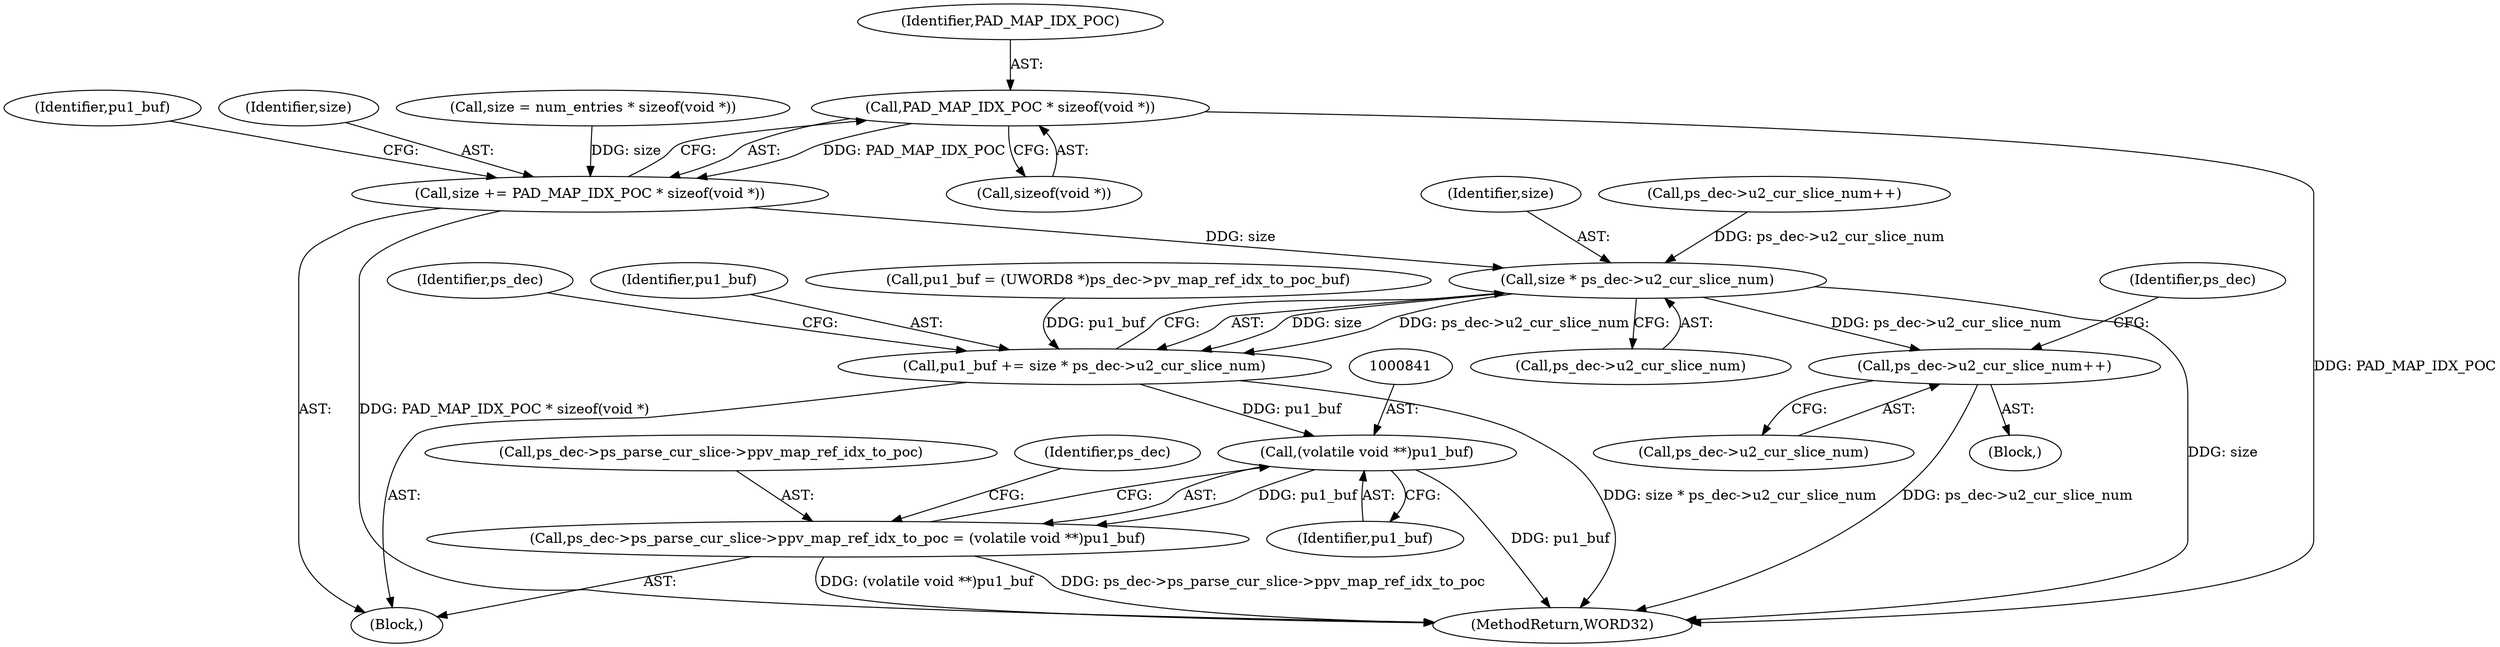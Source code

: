 digraph "0_Android_d4841f1161bdb5e13cb19e81af42437a634dd6ef@API" {
"1000816" [label="(Call,PAD_MAP_IDX_POC * sizeof(void *))"];
"1000814" [label="(Call,size += PAD_MAP_IDX_POC * sizeof(void *))"];
"1000829" [label="(Call,size * ps_dec->u2_cur_slice_num)"];
"1000827" [label="(Call,pu1_buf += size * ps_dec->u2_cur_slice_num)"];
"1000840" [label="(Call,(volatile void **)pu1_buf)"];
"1000834" [label="(Call,ps_dec->ps_parse_cur_slice->ppv_map_ref_idx_to_poc = (volatile void **)pu1_buf)"];
"1001316" [label="(Call,ps_dec->u2_cur_slice_num++)"];
"1001364" [label="(MethodReturn,WORD32)"];
"1000837" [label="(Identifier,ps_dec)"];
"1001317" [label="(Call,ps_dec->u2_cur_slice_num)"];
"1000828" [label="(Identifier,pu1_buf)"];
"1001323" [label="(Identifier,ps_dec)"];
"1000835" [label="(Call,ps_dec->ps_parse_cur_slice->ppv_map_ref_idx_to_poc)"];
"1000827" [label="(Call,pu1_buf += size * ps_dec->u2_cur_slice_num)"];
"1000834" [label="(Call,ps_dec->ps_parse_cur_slice->ppv_map_ref_idx_to_poc = (volatile void **)pu1_buf)"];
"1000136" [label="(Block,)"];
"1000814" [label="(Call,size += PAD_MAP_IDX_POC * sizeof(void *))"];
"1000816" [label="(Call,PAD_MAP_IDX_POC * sizeof(void *))"];
"1000764" [label="(Block,)"];
"1000840" [label="(Call,(volatile void **)pu1_buf)"];
"1000842" [label="(Identifier,pu1_buf)"];
"1000829" [label="(Call,size * ps_dec->u2_cur_slice_num)"];
"1000821" [label="(Identifier,pu1_buf)"];
"1000818" [label="(Call,sizeof(void *))"];
"1000830" [label="(Identifier,size)"];
"1000831" [label="(Call,ps_dec->u2_cur_slice_num)"];
"1000815" [label="(Identifier,size)"];
"1000817" [label="(Identifier,PAD_MAP_IDX_POC)"];
"1001316" [label="(Call,ps_dec->u2_cur_slice_num++)"];
"1000820" [label="(Call,pu1_buf = (UWORD8 *)ps_dec->pv_map_ref_idx_to_poc_buf)"];
"1000846" [label="(Identifier,ps_dec)"];
"1000729" [label="(Call,ps_dec->u2_cur_slice_num++)"];
"1000808" [label="(Call,size = num_entries * sizeof(void *))"];
"1000816" -> "1000814"  [label="AST: "];
"1000816" -> "1000818"  [label="CFG: "];
"1000817" -> "1000816"  [label="AST: "];
"1000818" -> "1000816"  [label="AST: "];
"1000814" -> "1000816"  [label="CFG: "];
"1000816" -> "1001364"  [label="DDG: PAD_MAP_IDX_POC"];
"1000816" -> "1000814"  [label="DDG: PAD_MAP_IDX_POC"];
"1000814" -> "1000764"  [label="AST: "];
"1000815" -> "1000814"  [label="AST: "];
"1000821" -> "1000814"  [label="CFG: "];
"1000814" -> "1001364"  [label="DDG: PAD_MAP_IDX_POC * sizeof(void *)"];
"1000808" -> "1000814"  [label="DDG: size"];
"1000814" -> "1000829"  [label="DDG: size"];
"1000829" -> "1000827"  [label="AST: "];
"1000829" -> "1000831"  [label="CFG: "];
"1000830" -> "1000829"  [label="AST: "];
"1000831" -> "1000829"  [label="AST: "];
"1000827" -> "1000829"  [label="CFG: "];
"1000829" -> "1001364"  [label="DDG: size"];
"1000829" -> "1000827"  [label="DDG: size"];
"1000829" -> "1000827"  [label="DDG: ps_dec->u2_cur_slice_num"];
"1000729" -> "1000829"  [label="DDG: ps_dec->u2_cur_slice_num"];
"1000829" -> "1001316"  [label="DDG: ps_dec->u2_cur_slice_num"];
"1000827" -> "1000764"  [label="AST: "];
"1000828" -> "1000827"  [label="AST: "];
"1000837" -> "1000827"  [label="CFG: "];
"1000827" -> "1001364"  [label="DDG: size * ps_dec->u2_cur_slice_num"];
"1000820" -> "1000827"  [label="DDG: pu1_buf"];
"1000827" -> "1000840"  [label="DDG: pu1_buf"];
"1000840" -> "1000834"  [label="AST: "];
"1000840" -> "1000842"  [label="CFG: "];
"1000841" -> "1000840"  [label="AST: "];
"1000842" -> "1000840"  [label="AST: "];
"1000834" -> "1000840"  [label="CFG: "];
"1000840" -> "1001364"  [label="DDG: pu1_buf"];
"1000840" -> "1000834"  [label="DDG: pu1_buf"];
"1000834" -> "1000764"  [label="AST: "];
"1000835" -> "1000834"  [label="AST: "];
"1000846" -> "1000834"  [label="CFG: "];
"1000834" -> "1001364"  [label="DDG: ps_dec->ps_parse_cur_slice->ppv_map_ref_idx_to_poc"];
"1000834" -> "1001364"  [label="DDG: (volatile void **)pu1_buf"];
"1001316" -> "1000136"  [label="AST: "];
"1001316" -> "1001317"  [label="CFG: "];
"1001317" -> "1001316"  [label="AST: "];
"1001323" -> "1001316"  [label="CFG: "];
"1001316" -> "1001364"  [label="DDG: ps_dec->u2_cur_slice_num"];
}
